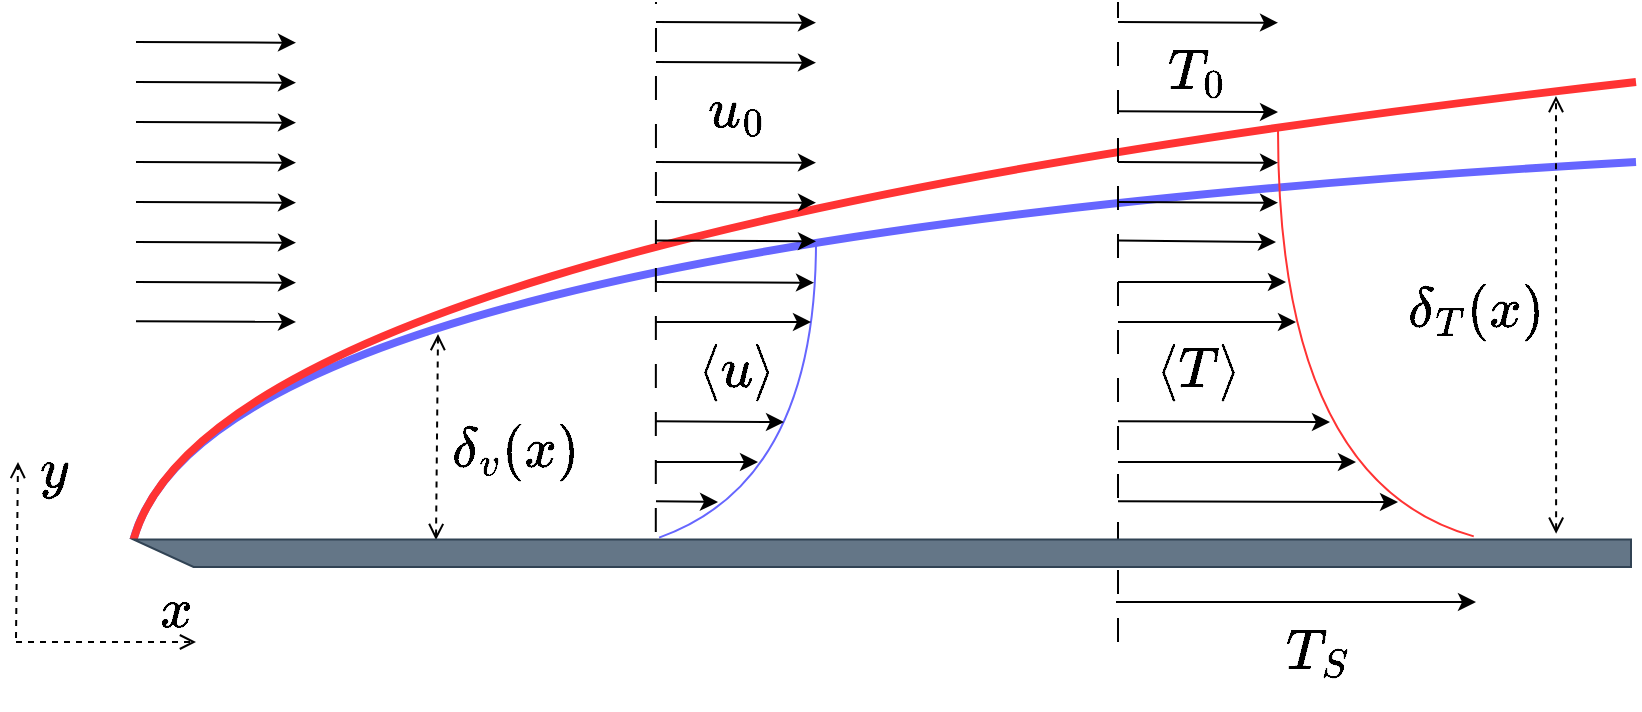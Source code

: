 <mxfile version="27.0.9">
  <diagram name="Page-1" id="32iR78s6OEpn3Xhuen9s">
    <mxGraphModel dx="164" dy="121" grid="1" gridSize="10" guides="1" tooltips="1" connect="1" arrows="1" fold="1" page="1" pageScale="1" pageWidth="2756" pageHeight="1969" math="1" shadow="0">
      <root>
        <mxCell id="0" />
        <mxCell id="1" parent="0" />
        <mxCell id="z8yD29RPJrQqJ-ylecS4-4" value="" style="curved=1;endArrow=none;html=1;rounded=0;exitX=1;exitY=0;exitDx=0;exitDy=0;startFill=0;strokeColor=#6666FF;strokeWidth=3.937;" parent="1" source="z8yD29RPJrQqJ-ylecS4-3" edge="1">
          <mxGeometry width="50" height="50" relative="1" as="geometry">
            <mxPoint x="317.5" y="330" as="sourcePoint" />
            <mxPoint x="920" y="240" as="targetPoint" />
            <Array as="points">
              <mxPoint x="210" y="280" />
            </Array>
          </mxGeometry>
        </mxCell>
        <mxCell id="zwT7UT4Ypd_ubqG9IkE--15" value="" style="curved=1;endArrow=none;html=1;rounded=0;exitX=1;exitY=0;exitDx=0;exitDy=0;startFill=0;strokeColor=#FF3333;strokeWidth=3.937;" edge="1" parent="1" source="z8yD29RPJrQqJ-ylecS4-3">
          <mxGeometry width="50" height="50" relative="1" as="geometry">
            <mxPoint x="170" y="429" as="sourcePoint" />
            <mxPoint x="920" y="200" as="targetPoint" />
            <Array as="points">
              <mxPoint x="211" y="280" />
            </Array>
          </mxGeometry>
        </mxCell>
        <mxCell id="Kp-Ovu6cOvrUl_34OLHo-1" value="\(u_0\)" style="text;html=1;align=center;verticalAlign=middle;whiteSpace=wrap;rounded=0;fontSize=24;" parent="1" vertex="1">
          <mxGeometry x="440" y="200" width="60" height="30" as="geometry" />
        </mxCell>
        <mxCell id="NfsTIdV59j-YyPxWEtSR-15" value="\(\langle u\rangle\)" style="text;html=1;align=center;verticalAlign=middle;whiteSpace=wrap;rounded=0;fontSize=24;" parent="1" vertex="1">
          <mxGeometry x="440" y="330" width="60" height="30" as="geometry" />
        </mxCell>
        <mxCell id="NfsTIdV59j-YyPxWEtSR-18" value="" style="curved=1;endArrow=none;html=1;rounded=0;exitX=1.07;exitY=0.351;exitDx=0;exitDy=0;startFill=0;exitPerimeter=0;strokeColor=#6666FF;" parent="1" source="z8yD29RPJrQqJ-ylecS4-3" edge="1">
          <mxGeometry width="50" height="50" relative="1" as="geometry">
            <mxPoint x="340" y="468" as="sourcePoint" />
            <mxPoint x="510" y="280" as="targetPoint" />
            <Array as="points">
              <mxPoint x="510" y="400" />
            </Array>
          </mxGeometry>
        </mxCell>
        <mxCell id="NfsTIdV59j-YyPxWEtSR-19" value="" style="endArrow=none;dashed=1;html=1;rounded=0;dashPattern=12 12;" parent="1" edge="1">
          <mxGeometry width="50" height="50" relative="1" as="geometry">
            <mxPoint x="429.9" y="425" as="sourcePoint" />
            <mxPoint x="430" y="160" as="targetPoint" />
          </mxGeometry>
        </mxCell>
        <mxCell id="NfsTIdV59j-YyPxWEtSR-21" value="" style="endArrow=classic;html=1;rounded=0;" parent="1" edge="1">
          <mxGeometry width="50" height="50" relative="1" as="geometry">
            <mxPoint x="430" y="300" as="sourcePoint" />
            <mxPoint x="509" y="300.34" as="targetPoint" />
          </mxGeometry>
        </mxCell>
        <mxCell id="NfsTIdV59j-YyPxWEtSR-22" value="" style="endArrow=classic;html=1;rounded=0;" parent="1" edge="1">
          <mxGeometry width="50" height="50" relative="1" as="geometry">
            <mxPoint x="430" y="279.31" as="sourcePoint" />
            <mxPoint x="510" y="279.65" as="targetPoint" />
          </mxGeometry>
        </mxCell>
        <mxCell id="NfsTIdV59j-YyPxWEtSR-23" value="" style="endArrow=classic;html=1;rounded=0;" parent="1" edge="1">
          <mxGeometry width="50" height="50" relative="1" as="geometry">
            <mxPoint x="430" y="260" as="sourcePoint" />
            <mxPoint x="510" y="260.34" as="targetPoint" />
          </mxGeometry>
        </mxCell>
        <mxCell id="NfsTIdV59j-YyPxWEtSR-24" value="" style="endArrow=classic;html=1;rounded=0;" parent="1" edge="1">
          <mxGeometry width="50" height="50" relative="1" as="geometry">
            <mxPoint x="430" y="240" as="sourcePoint" />
            <mxPoint x="510" y="240.34" as="targetPoint" />
          </mxGeometry>
        </mxCell>
        <mxCell id="NfsTIdV59j-YyPxWEtSR-25" value="" style="endArrow=classic;html=1;rounded=0;" parent="1" edge="1">
          <mxGeometry width="50" height="50" relative="1" as="geometry">
            <mxPoint x="430" y="190" as="sourcePoint" />
            <mxPoint x="510" y="190.34" as="targetPoint" />
          </mxGeometry>
        </mxCell>
        <mxCell id="NfsTIdV59j-YyPxWEtSR-26" value="" style="endArrow=classic;html=1;rounded=0;" parent="1" edge="1">
          <mxGeometry width="50" height="50" relative="1" as="geometry">
            <mxPoint x="430" y="170" as="sourcePoint" />
            <mxPoint x="510" y="170.34" as="targetPoint" />
          </mxGeometry>
        </mxCell>
        <mxCell id="NfsTIdV59j-YyPxWEtSR-27" value="" style="endArrow=classic;html=1;rounded=0;" parent="1" edge="1">
          <mxGeometry width="50" height="50" relative="1" as="geometry">
            <mxPoint x="170" y="240" as="sourcePoint" />
            <mxPoint x="250" y="240.34" as="targetPoint" />
          </mxGeometry>
        </mxCell>
        <mxCell id="NfsTIdV59j-YyPxWEtSR-28" value="" style="endArrow=classic;html=1;rounded=0;" parent="1" edge="1">
          <mxGeometry width="50" height="50" relative="1" as="geometry">
            <mxPoint x="170" y="300" as="sourcePoint" />
            <mxPoint x="250" y="300.34" as="targetPoint" />
          </mxGeometry>
        </mxCell>
        <mxCell id="NfsTIdV59j-YyPxWEtSR-29" value="" style="endArrow=classic;html=1;rounded=0;" parent="1" edge="1">
          <mxGeometry width="50" height="50" relative="1" as="geometry">
            <mxPoint x="430" y="320" as="sourcePoint" />
            <mxPoint x="507.5" y="320" as="targetPoint" />
          </mxGeometry>
        </mxCell>
        <mxCell id="NfsTIdV59j-YyPxWEtSR-31" value="" style="endArrow=classic;html=1;rounded=0;" parent="1" edge="1">
          <mxGeometry width="50" height="50" relative="1" as="geometry">
            <mxPoint x="430" y="369.66" as="sourcePoint" />
            <mxPoint x="494" y="370" as="targetPoint" />
          </mxGeometry>
        </mxCell>
        <mxCell id="NfsTIdV59j-YyPxWEtSR-32" value="" style="endArrow=classic;html=1;rounded=0;" parent="1" edge="1">
          <mxGeometry width="50" height="50" relative="1" as="geometry">
            <mxPoint x="430" y="390" as="sourcePoint" />
            <mxPoint x="481" y="390" as="targetPoint" />
          </mxGeometry>
        </mxCell>
        <mxCell id="NfsTIdV59j-YyPxWEtSR-33" value="" style="endArrow=classic;html=1;rounded=0;" parent="1" edge="1">
          <mxGeometry width="50" height="50" relative="1" as="geometry">
            <mxPoint x="430" y="409.66" as="sourcePoint" />
            <mxPoint x="461" y="410" as="targetPoint" />
          </mxGeometry>
        </mxCell>
        <mxCell id="NfsTIdV59j-YyPxWEtSR-35" value="" style="endArrow=classic;html=1;rounded=0;" parent="1" edge="1">
          <mxGeometry width="50" height="50" relative="1" as="geometry">
            <mxPoint x="170" y="280" as="sourcePoint" />
            <mxPoint x="250" y="280.34" as="targetPoint" />
          </mxGeometry>
        </mxCell>
        <mxCell id="NfsTIdV59j-YyPxWEtSR-36" value="" style="endArrow=classic;html=1;rounded=0;" parent="1" edge="1">
          <mxGeometry width="50" height="50" relative="1" as="geometry">
            <mxPoint x="170" y="260" as="sourcePoint" />
            <mxPoint x="250" y="260.34" as="targetPoint" />
          </mxGeometry>
        </mxCell>
        <mxCell id="NfsTIdV59j-YyPxWEtSR-37" value="" style="endArrow=classic;html=1;rounded=0;" parent="1" edge="1">
          <mxGeometry width="50" height="50" relative="1" as="geometry">
            <mxPoint x="170" y="319.6" as="sourcePoint" />
            <mxPoint x="250" y="319.94" as="targetPoint" />
          </mxGeometry>
        </mxCell>
        <mxCell id="NfsTIdV59j-YyPxWEtSR-38" value="" style="endArrow=classic;html=1;rounded=0;" parent="1" edge="1">
          <mxGeometry width="50" height="50" relative="1" as="geometry">
            <mxPoint x="170" y="220" as="sourcePoint" />
            <mxPoint x="250" y="220.34" as="targetPoint" />
          </mxGeometry>
        </mxCell>
        <mxCell id="NfsTIdV59j-YyPxWEtSR-39" value="" style="endArrow=classic;html=1;rounded=0;" parent="1" edge="1">
          <mxGeometry width="50" height="50" relative="1" as="geometry">
            <mxPoint x="170" y="200" as="sourcePoint" />
            <mxPoint x="250" y="200.34" as="targetPoint" />
          </mxGeometry>
        </mxCell>
        <mxCell id="NfsTIdV59j-YyPxWEtSR-40" value="" style="endArrow=classic;html=1;rounded=0;" parent="1" edge="1">
          <mxGeometry width="50" height="50" relative="1" as="geometry">
            <mxPoint x="170" y="180" as="sourcePoint" />
            <mxPoint x="250" y="180.34" as="targetPoint" />
          </mxGeometry>
        </mxCell>
        <mxCell id="NfsTIdV59j-YyPxWEtSR-41" value="" style="endArrow=open;startArrow=open;html=1;rounded=0;exitX=1.124;exitY=0.37;exitDx=0;exitDy=0;exitPerimeter=0;dashed=1;endFill=0;startFill=0;" parent="1" edge="1">
          <mxGeometry width="50" height="50" relative="1" as="geometry">
            <mxPoint x="319.998" y="429.025" as="sourcePoint" />
            <mxPoint x="321" y="326" as="targetPoint" />
          </mxGeometry>
        </mxCell>
        <mxCell id="NfsTIdV59j-YyPxWEtSR-42" value="\(\delta_v(x)\)" style="text;html=1;align=center;verticalAlign=middle;whiteSpace=wrap;rounded=0;fontSize=24;" parent="1" vertex="1">
          <mxGeometry x="330" y="370" width="60" height="30" as="geometry" />
        </mxCell>
        <mxCell id="NfsTIdV59j-YyPxWEtSR-44" value="" style="endArrow=open;startArrow=none;html=1;rounded=0;exitX=1.124;exitY=0.37;exitDx=0;exitDy=0;exitPerimeter=0;dashed=1;endFill=0;startFill=0;" parent="1" edge="1">
          <mxGeometry width="50" height="50" relative="1" as="geometry">
            <mxPoint x="110" y="478.045" as="sourcePoint" />
            <mxPoint x="111.002" y="390" as="targetPoint" />
          </mxGeometry>
        </mxCell>
        <mxCell id="NfsTIdV59j-YyPxWEtSR-45" value="\(x\)" style="text;html=1;align=right;verticalAlign=middle;whiteSpace=wrap;rounded=0;fontSize=24;" parent="1" vertex="1">
          <mxGeometry x="140" y="450" width="60" height="30" as="geometry" />
        </mxCell>
        <mxCell id="NfsTIdV59j-YyPxWEtSR-46" value="\(y\)" style="text;html=1;align=left;verticalAlign=middle;whiteSpace=wrap;rounded=0;fontSize=24;" parent="1" vertex="1">
          <mxGeometry x="120" y="380" width="30" height="30" as="geometry" />
        </mxCell>
        <mxCell id="NfsTIdV59j-YyPxWEtSR-47" value="" style="endArrow=open;startArrow=none;html=1;rounded=0;dashed=1;endFill=0;startFill=0;" parent="1" edge="1">
          <mxGeometry width="50" height="50" relative="1" as="geometry">
            <mxPoint x="110" y="480" as="sourcePoint" />
            <mxPoint x="200" y="480" as="targetPoint" />
          </mxGeometry>
        </mxCell>
        <mxCell id="zwT7UT4Ypd_ubqG9IkE--1" value="\(T_0\)" style="text;html=1;align=center;verticalAlign=middle;whiteSpace=wrap;rounded=0;fontSize=24;" vertex="1" parent="1">
          <mxGeometry x="671" y="180" width="60" height="30" as="geometry" />
        </mxCell>
        <mxCell id="zwT7UT4Ypd_ubqG9IkE--2" value="\(\langle T\rangle\)" style="text;html=1;align=center;verticalAlign=middle;whiteSpace=wrap;rounded=0;fontSize=24;" vertex="1" parent="1">
          <mxGeometry x="671" y="330" width="60" height="30" as="geometry" />
        </mxCell>
        <mxCell id="zwT7UT4Ypd_ubqG9IkE--3" value="" style="curved=1;endArrow=none;html=1;rounded=0;exitX=1.115;exitY=0.895;exitDx=0;exitDy=0;startFill=0;exitPerimeter=0;strokeColor=#FF3333;" edge="1" parent="1" source="z8yD29RPJrQqJ-ylecS4-3">
          <mxGeometry width="50" height="50" relative="1" as="geometry">
            <mxPoint x="660" y="429" as="sourcePoint" />
            <mxPoint x="741" y="224" as="targetPoint" />
            <Array as="points">
              <mxPoint x="741" y="400" />
            </Array>
          </mxGeometry>
        </mxCell>
        <mxCell id="zwT7UT4Ypd_ubqG9IkE--4" value="" style="endArrow=none;dashed=1;html=1;rounded=0;dashPattern=12 12;" edge="1" parent="1">
          <mxGeometry width="50" height="50" relative="1" as="geometry">
            <mxPoint x="661" y="480" as="sourcePoint" />
            <mxPoint x="661" y="160" as="targetPoint" />
          </mxGeometry>
        </mxCell>
        <mxCell id="zwT7UT4Ypd_ubqG9IkE--5" value="" style="endArrow=classic;html=1;rounded=0;" edge="1" parent="1">
          <mxGeometry width="50" height="50" relative="1" as="geometry">
            <mxPoint x="661" y="300" as="sourcePoint" />
            <mxPoint x="745" y="300" as="targetPoint" />
          </mxGeometry>
        </mxCell>
        <mxCell id="zwT7UT4Ypd_ubqG9IkE--6" value="" style="endArrow=classic;html=1;rounded=0;" edge="1" parent="1">
          <mxGeometry width="50" height="50" relative="1" as="geometry">
            <mxPoint x="661" y="279.31" as="sourcePoint" />
            <mxPoint x="740" y="280" as="targetPoint" />
          </mxGeometry>
        </mxCell>
        <mxCell id="zwT7UT4Ypd_ubqG9IkE--7" value="" style="endArrow=classic;html=1;rounded=0;" edge="1" parent="1">
          <mxGeometry width="50" height="50" relative="1" as="geometry">
            <mxPoint x="661" y="260" as="sourcePoint" />
            <mxPoint x="741" y="260.34" as="targetPoint" />
          </mxGeometry>
        </mxCell>
        <mxCell id="zwT7UT4Ypd_ubqG9IkE--8" value="" style="endArrow=classic;html=1;rounded=0;" edge="1" parent="1">
          <mxGeometry width="50" height="50" relative="1" as="geometry">
            <mxPoint x="661" y="240" as="sourcePoint" />
            <mxPoint x="741" y="240.34" as="targetPoint" />
          </mxGeometry>
        </mxCell>
        <mxCell id="zwT7UT4Ypd_ubqG9IkE--9" value="" style="endArrow=classic;html=1;rounded=0;" edge="1" parent="1">
          <mxGeometry width="50" height="50" relative="1" as="geometry">
            <mxPoint x="661" y="214.66" as="sourcePoint" />
            <mxPoint x="741" y="215.0" as="targetPoint" />
          </mxGeometry>
        </mxCell>
        <mxCell id="zwT7UT4Ypd_ubqG9IkE--10" value="" style="endArrow=classic;html=1;rounded=0;" edge="1" parent="1">
          <mxGeometry width="50" height="50" relative="1" as="geometry">
            <mxPoint x="661" y="170" as="sourcePoint" />
            <mxPoint x="741" y="170.34" as="targetPoint" />
          </mxGeometry>
        </mxCell>
        <mxCell id="zwT7UT4Ypd_ubqG9IkE--11" value="" style="endArrow=classic;html=1;rounded=0;" edge="1" parent="1">
          <mxGeometry width="50" height="50" relative="1" as="geometry">
            <mxPoint x="661" y="320" as="sourcePoint" />
            <mxPoint x="750" y="320" as="targetPoint" />
          </mxGeometry>
        </mxCell>
        <mxCell id="zwT7UT4Ypd_ubqG9IkE--12" value="" style="endArrow=classic;html=1;rounded=0;" edge="1" parent="1">
          <mxGeometry width="50" height="50" relative="1" as="geometry">
            <mxPoint x="661" y="369.66" as="sourcePoint" />
            <mxPoint x="767" y="370" as="targetPoint" />
          </mxGeometry>
        </mxCell>
        <mxCell id="zwT7UT4Ypd_ubqG9IkE--13" value="" style="endArrow=classic;html=1;rounded=0;" edge="1" parent="1">
          <mxGeometry width="50" height="50" relative="1" as="geometry">
            <mxPoint x="661" y="390" as="sourcePoint" />
            <mxPoint x="780" y="390" as="targetPoint" />
          </mxGeometry>
        </mxCell>
        <mxCell id="zwT7UT4Ypd_ubqG9IkE--14" value="" style="endArrow=classic;html=1;rounded=0;" edge="1" parent="1">
          <mxGeometry width="50" height="50" relative="1" as="geometry">
            <mxPoint x="661" y="409.66" as="sourcePoint" />
            <mxPoint x="801" y="410" as="targetPoint" />
          </mxGeometry>
        </mxCell>
        <mxCell id="zwT7UT4Ypd_ubqG9IkE--16" value="" style="endArrow=open;startArrow=open;html=1;rounded=0;exitX=1.21;exitY=0.95;exitDx=0;exitDy=0;exitPerimeter=0;dashed=1;endFill=0;startFill=0;" edge="1" parent="1" source="z8yD29RPJrQqJ-ylecS4-3">
          <mxGeometry width="50" height="50" relative="1" as="geometry">
            <mxPoint x="880" y="423.025" as="sourcePoint" />
            <mxPoint x="880" y="207" as="targetPoint" />
          </mxGeometry>
        </mxCell>
        <mxCell id="zwT7UT4Ypd_ubqG9IkE--17" value="\(\delta_T(x)\)" style="text;html=1;align=center;verticalAlign=middle;whiteSpace=wrap;rounded=0;fontSize=24;" vertex="1" parent="1">
          <mxGeometry x="810.002" y="300" width="60" height="30" as="geometry" />
        </mxCell>
        <mxCell id="zwT7UT4Ypd_ubqG9IkE--18" value="\(T_S\)" style="text;html=1;align=center;verticalAlign=middle;whiteSpace=wrap;rounded=0;fontSize=24;" vertex="1" parent="1">
          <mxGeometry x="731" y="470" width="60" height="30" as="geometry" />
        </mxCell>
        <mxCell id="zwT7UT4Ypd_ubqG9IkE--19" value="" style="endArrow=classic;html=1;rounded=0;" edge="1" parent="1">
          <mxGeometry width="50" height="50" relative="1" as="geometry">
            <mxPoint x="660" y="460" as="sourcePoint" />
            <mxPoint x="840" y="460" as="targetPoint" />
          </mxGeometry>
        </mxCell>
        <mxCell id="z8yD29RPJrQqJ-ylecS4-3" value="" style="shape=manualInput;whiteSpace=wrap;html=1;rotation=-90;fillColor=#647687;fontColor=#ffffff;strokeColor=#314354;" parent="1" vertex="1">
          <mxGeometry x="536.25" y="61.25" width="13.75" height="748.75" as="geometry" />
        </mxCell>
      </root>
    </mxGraphModel>
  </diagram>
</mxfile>
